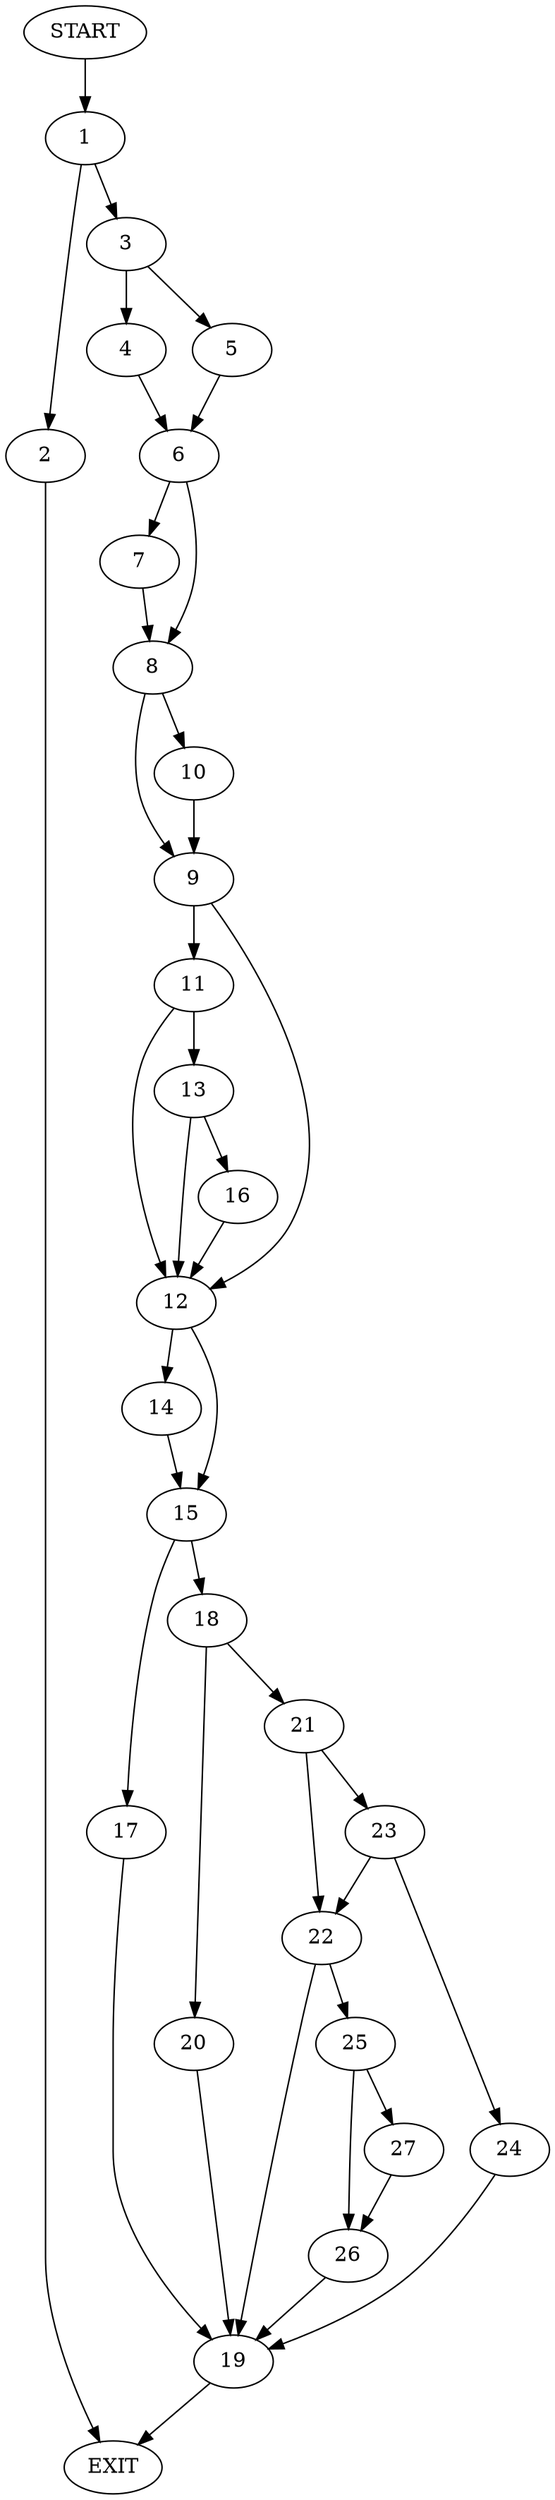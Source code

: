digraph {
0 [label="START"]
28 [label="EXIT"]
0 -> 1
1 -> 2
1 -> 3
3 -> 4
3 -> 5
2 -> 28
5 -> 6
4 -> 6
6 -> 7
6 -> 8
8 -> 9
8 -> 10
7 -> 8
10 -> 9
9 -> 11
9 -> 12
11 -> 13
11 -> 12
12 -> 14
12 -> 15
13 -> 16
13 -> 12
16 -> 12
14 -> 15
15 -> 17
15 -> 18
17 -> 19
18 -> 20
18 -> 21
19 -> 28
21 -> 22
21 -> 23
20 -> 19
23 -> 24
23 -> 22
22 -> 25
22 -> 19
24 -> 19
25 -> 26
25 -> 27
27 -> 26
26 -> 19
}
